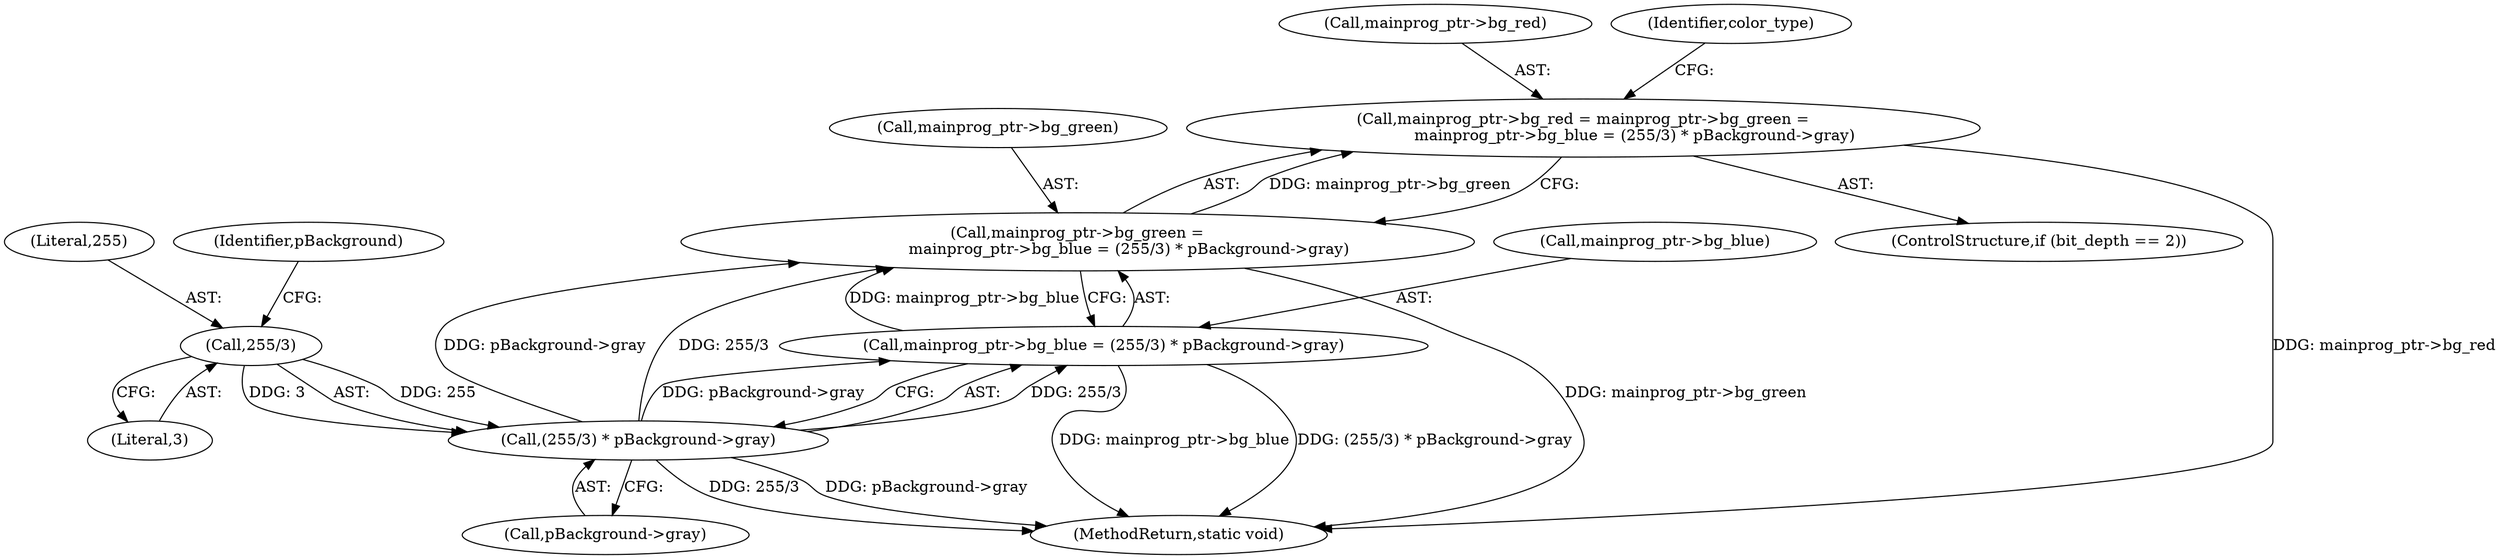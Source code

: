 digraph "0_Android_9d4853418ab2f754c2b63e091c29c5529b8b86ca_3@API" {
"1000250" [label="(Call,mainprog_ptr->bg_red = mainprog_ptr->bg_green =\n                     mainprog_ptr->bg_blue = (255/3) * pBackground->gray)"];
"1000254" [label="(Call,mainprog_ptr->bg_green =\n                     mainprog_ptr->bg_blue = (255/3) * pBackground->gray)"];
"1000258" [label="(Call,mainprog_ptr->bg_blue = (255/3) * pBackground->gray)"];
"1000262" [label="(Call,(255/3) * pBackground->gray)"];
"1000263" [label="(Call,255/3)"];
"1000254" [label="(Call,mainprog_ptr->bg_green =\n                     mainprog_ptr->bg_blue = (255/3) * pBackground->gray)"];
"1000246" [label="(ControlStructure,if (bit_depth == 2))"];
"1000255" [label="(Call,mainprog_ptr->bg_green)"];
"1000250" [label="(Call,mainprog_ptr->bg_red = mainprog_ptr->bg_green =\n                     mainprog_ptr->bg_blue = (255/3) * pBackground->gray)"];
"1000251" [label="(Call,mainprog_ptr->bg_red)"];
"1000405" [label="(MethodReturn,static void)"];
"1000267" [label="(Identifier,pBackground)"];
"1000265" [label="(Literal,3)"];
"1000263" [label="(Call,255/3)"];
"1000266" [label="(Call,pBackground->gray)"];
"1000320" [label="(Identifier,color_type)"];
"1000259" [label="(Call,mainprog_ptr->bg_blue)"];
"1000258" [label="(Call,mainprog_ptr->bg_blue = (255/3) * pBackground->gray)"];
"1000264" [label="(Literal,255)"];
"1000262" [label="(Call,(255/3) * pBackground->gray)"];
"1000250" -> "1000246"  [label="AST: "];
"1000250" -> "1000254"  [label="CFG: "];
"1000251" -> "1000250"  [label="AST: "];
"1000254" -> "1000250"  [label="AST: "];
"1000320" -> "1000250"  [label="CFG: "];
"1000250" -> "1000405"  [label="DDG: mainprog_ptr->bg_red"];
"1000254" -> "1000250"  [label="DDG: mainprog_ptr->bg_green"];
"1000254" -> "1000258"  [label="CFG: "];
"1000255" -> "1000254"  [label="AST: "];
"1000258" -> "1000254"  [label="AST: "];
"1000254" -> "1000405"  [label="DDG: mainprog_ptr->bg_green"];
"1000258" -> "1000254"  [label="DDG: mainprog_ptr->bg_blue"];
"1000262" -> "1000254"  [label="DDG: 255/3"];
"1000262" -> "1000254"  [label="DDG: pBackground->gray"];
"1000258" -> "1000262"  [label="CFG: "];
"1000259" -> "1000258"  [label="AST: "];
"1000262" -> "1000258"  [label="AST: "];
"1000258" -> "1000405"  [label="DDG: mainprog_ptr->bg_blue"];
"1000258" -> "1000405"  [label="DDG: (255/3) * pBackground->gray"];
"1000262" -> "1000258"  [label="DDG: 255/3"];
"1000262" -> "1000258"  [label="DDG: pBackground->gray"];
"1000262" -> "1000266"  [label="CFG: "];
"1000263" -> "1000262"  [label="AST: "];
"1000266" -> "1000262"  [label="AST: "];
"1000262" -> "1000405"  [label="DDG: 255/3"];
"1000262" -> "1000405"  [label="DDG: pBackground->gray"];
"1000263" -> "1000262"  [label="DDG: 255"];
"1000263" -> "1000262"  [label="DDG: 3"];
"1000263" -> "1000265"  [label="CFG: "];
"1000264" -> "1000263"  [label="AST: "];
"1000265" -> "1000263"  [label="AST: "];
"1000267" -> "1000263"  [label="CFG: "];
}
